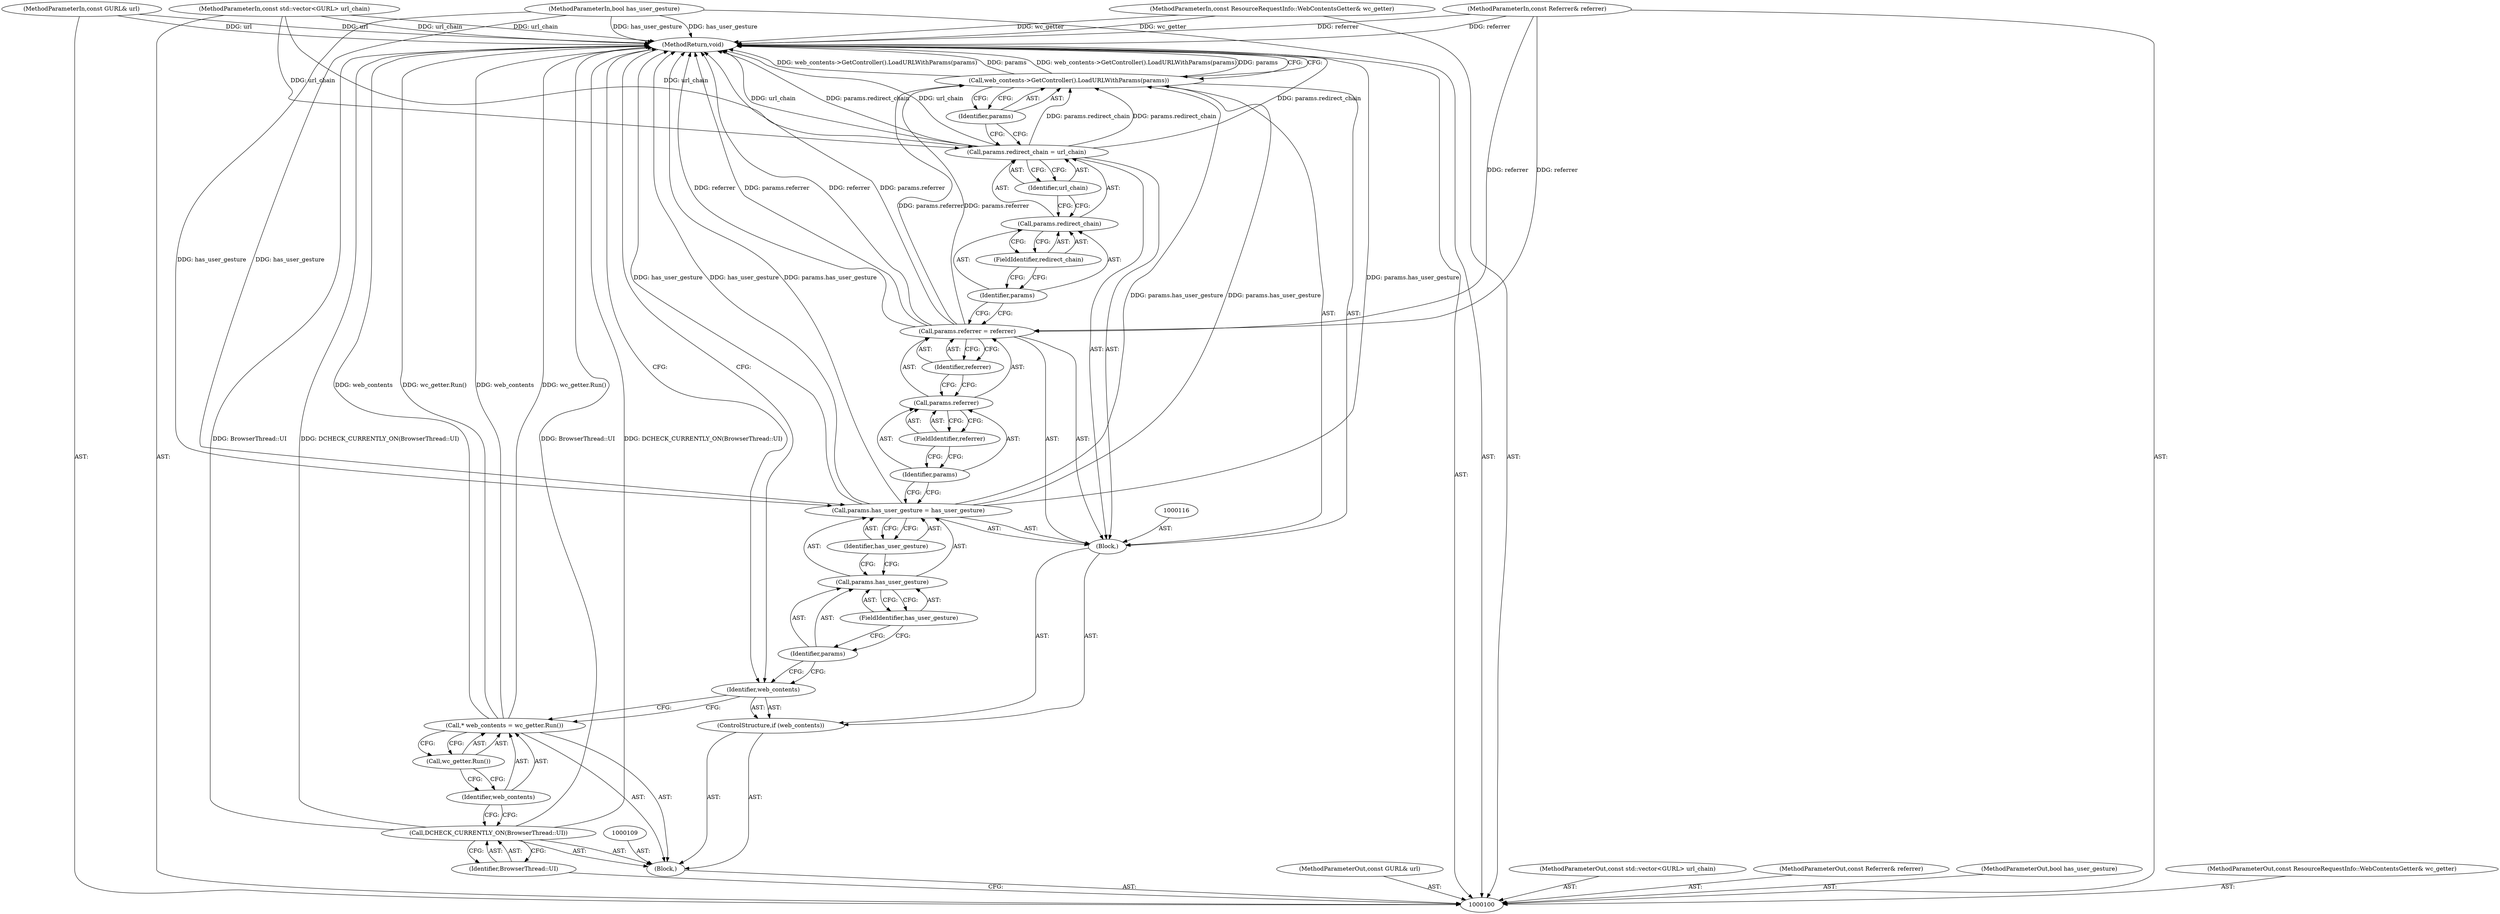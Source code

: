 digraph "1_Chrome_2f81d000fdb5331121cba7ff81dfaaec25b520a5_3" {
"1000134" [label="(MethodReturn,void)"];
"1000113" [label="(ControlStructure,if (web_contents))"];
"1000114" [label="(Identifier,web_contents)"];
"1000115" [label="(Block,)"];
"1000120" [label="(FieldIdentifier,has_user_gesture)"];
"1000121" [label="(Identifier,has_user_gesture)"];
"1000117" [label="(Call,params.has_user_gesture = has_user_gesture)"];
"1000118" [label="(Call,params.has_user_gesture)"];
"1000119" [label="(Identifier,params)"];
"1000125" [label="(FieldIdentifier,referrer)"];
"1000126" [label="(Identifier,referrer)"];
"1000122" [label="(Call,params.referrer = referrer)"];
"1000123" [label="(Call,params.referrer)"];
"1000124" [label="(Identifier,params)"];
"1000130" [label="(FieldIdentifier,redirect_chain)"];
"1000131" [label="(Identifier,url_chain)"];
"1000127" [label="(Call,params.redirect_chain = url_chain)"];
"1000128" [label="(Call,params.redirect_chain)"];
"1000129" [label="(Identifier,params)"];
"1000132" [label="(Call,web_contents->GetController().LoadURLWithParams(params))"];
"1000133" [label="(Identifier,params)"];
"1000101" [label="(MethodParameterIn,const GURL& url)"];
"1000166" [label="(MethodParameterOut,const GURL& url)"];
"1000102" [label="(MethodParameterIn,const std::vector<GURL> url_chain)"];
"1000167" [label="(MethodParameterOut,const std::vector<GURL> url_chain)"];
"1000103" [label="(MethodParameterIn,const Referrer& referrer)"];
"1000168" [label="(MethodParameterOut,const Referrer& referrer)"];
"1000104" [label="(MethodParameterIn,bool has_user_gesture)"];
"1000169" [label="(MethodParameterOut,bool has_user_gesture)"];
"1000105" [label="(MethodParameterIn,const ResourceRequestInfo::WebContentsGetter& wc_getter)"];
"1000170" [label="(MethodParameterOut,const ResourceRequestInfo::WebContentsGetter& wc_getter)"];
"1000106" [label="(Block,)"];
"1000108" [label="(Identifier,BrowserThread::UI)"];
"1000107" [label="(Call,DCHECK_CURRENTLY_ON(BrowserThread::UI))"];
"1000110" [label="(Call,* web_contents = wc_getter.Run())"];
"1000111" [label="(Identifier,web_contents)"];
"1000112" [label="(Call,wc_getter.Run())"];
"1000134" -> "1000100"  [label="AST: "];
"1000134" -> "1000132"  [label="CFG: "];
"1000134" -> "1000114"  [label="CFG: "];
"1000122" -> "1000134"  [label="DDG: referrer"];
"1000122" -> "1000134"  [label="DDG: params.referrer"];
"1000107" -> "1000134"  [label="DDG: BrowserThread::UI"];
"1000107" -> "1000134"  [label="DDG: DCHECK_CURRENTLY_ON(BrowserThread::UI)"];
"1000104" -> "1000134"  [label="DDG: has_user_gesture"];
"1000105" -> "1000134"  [label="DDG: wc_getter"];
"1000103" -> "1000134"  [label="DDG: referrer"];
"1000117" -> "1000134"  [label="DDG: has_user_gesture"];
"1000117" -> "1000134"  [label="DDG: params.has_user_gesture"];
"1000127" -> "1000134"  [label="DDG: params.redirect_chain"];
"1000127" -> "1000134"  [label="DDG: url_chain"];
"1000110" -> "1000134"  [label="DDG: web_contents"];
"1000110" -> "1000134"  [label="DDG: wc_getter.Run()"];
"1000132" -> "1000134"  [label="DDG: web_contents->GetController().LoadURLWithParams(params)"];
"1000132" -> "1000134"  [label="DDG: params"];
"1000102" -> "1000134"  [label="DDG: url_chain"];
"1000101" -> "1000134"  [label="DDG: url"];
"1000113" -> "1000106"  [label="AST: "];
"1000114" -> "1000113"  [label="AST: "];
"1000115" -> "1000113"  [label="AST: "];
"1000114" -> "1000113"  [label="AST: "];
"1000114" -> "1000110"  [label="CFG: "];
"1000119" -> "1000114"  [label="CFG: "];
"1000134" -> "1000114"  [label="CFG: "];
"1000115" -> "1000113"  [label="AST: "];
"1000116" -> "1000115"  [label="AST: "];
"1000117" -> "1000115"  [label="AST: "];
"1000122" -> "1000115"  [label="AST: "];
"1000127" -> "1000115"  [label="AST: "];
"1000132" -> "1000115"  [label="AST: "];
"1000120" -> "1000118"  [label="AST: "];
"1000120" -> "1000119"  [label="CFG: "];
"1000118" -> "1000120"  [label="CFG: "];
"1000121" -> "1000117"  [label="AST: "];
"1000121" -> "1000118"  [label="CFG: "];
"1000117" -> "1000121"  [label="CFG: "];
"1000117" -> "1000115"  [label="AST: "];
"1000117" -> "1000121"  [label="CFG: "];
"1000118" -> "1000117"  [label="AST: "];
"1000121" -> "1000117"  [label="AST: "];
"1000124" -> "1000117"  [label="CFG: "];
"1000117" -> "1000134"  [label="DDG: has_user_gesture"];
"1000117" -> "1000134"  [label="DDG: params.has_user_gesture"];
"1000104" -> "1000117"  [label="DDG: has_user_gesture"];
"1000117" -> "1000132"  [label="DDG: params.has_user_gesture"];
"1000118" -> "1000117"  [label="AST: "];
"1000118" -> "1000120"  [label="CFG: "];
"1000119" -> "1000118"  [label="AST: "];
"1000120" -> "1000118"  [label="AST: "];
"1000121" -> "1000118"  [label="CFG: "];
"1000119" -> "1000118"  [label="AST: "];
"1000119" -> "1000114"  [label="CFG: "];
"1000120" -> "1000119"  [label="CFG: "];
"1000125" -> "1000123"  [label="AST: "];
"1000125" -> "1000124"  [label="CFG: "];
"1000123" -> "1000125"  [label="CFG: "];
"1000126" -> "1000122"  [label="AST: "];
"1000126" -> "1000123"  [label="CFG: "];
"1000122" -> "1000126"  [label="CFG: "];
"1000122" -> "1000115"  [label="AST: "];
"1000122" -> "1000126"  [label="CFG: "];
"1000123" -> "1000122"  [label="AST: "];
"1000126" -> "1000122"  [label="AST: "];
"1000129" -> "1000122"  [label="CFG: "];
"1000122" -> "1000134"  [label="DDG: referrer"];
"1000122" -> "1000134"  [label="DDG: params.referrer"];
"1000103" -> "1000122"  [label="DDG: referrer"];
"1000122" -> "1000132"  [label="DDG: params.referrer"];
"1000123" -> "1000122"  [label="AST: "];
"1000123" -> "1000125"  [label="CFG: "];
"1000124" -> "1000123"  [label="AST: "];
"1000125" -> "1000123"  [label="AST: "];
"1000126" -> "1000123"  [label="CFG: "];
"1000124" -> "1000123"  [label="AST: "];
"1000124" -> "1000117"  [label="CFG: "];
"1000125" -> "1000124"  [label="CFG: "];
"1000130" -> "1000128"  [label="AST: "];
"1000130" -> "1000129"  [label="CFG: "];
"1000128" -> "1000130"  [label="CFG: "];
"1000131" -> "1000127"  [label="AST: "];
"1000131" -> "1000128"  [label="CFG: "];
"1000127" -> "1000131"  [label="CFG: "];
"1000127" -> "1000115"  [label="AST: "];
"1000127" -> "1000131"  [label="CFG: "];
"1000128" -> "1000127"  [label="AST: "];
"1000131" -> "1000127"  [label="AST: "];
"1000133" -> "1000127"  [label="CFG: "];
"1000127" -> "1000134"  [label="DDG: params.redirect_chain"];
"1000127" -> "1000134"  [label="DDG: url_chain"];
"1000102" -> "1000127"  [label="DDG: url_chain"];
"1000127" -> "1000132"  [label="DDG: params.redirect_chain"];
"1000128" -> "1000127"  [label="AST: "];
"1000128" -> "1000130"  [label="CFG: "];
"1000129" -> "1000128"  [label="AST: "];
"1000130" -> "1000128"  [label="AST: "];
"1000131" -> "1000128"  [label="CFG: "];
"1000129" -> "1000128"  [label="AST: "];
"1000129" -> "1000122"  [label="CFG: "];
"1000130" -> "1000129"  [label="CFG: "];
"1000132" -> "1000115"  [label="AST: "];
"1000132" -> "1000133"  [label="CFG: "];
"1000133" -> "1000132"  [label="AST: "];
"1000134" -> "1000132"  [label="CFG: "];
"1000132" -> "1000134"  [label="DDG: web_contents->GetController().LoadURLWithParams(params)"];
"1000132" -> "1000134"  [label="DDG: params"];
"1000122" -> "1000132"  [label="DDG: params.referrer"];
"1000117" -> "1000132"  [label="DDG: params.has_user_gesture"];
"1000127" -> "1000132"  [label="DDG: params.redirect_chain"];
"1000133" -> "1000132"  [label="AST: "];
"1000133" -> "1000127"  [label="CFG: "];
"1000132" -> "1000133"  [label="CFG: "];
"1000101" -> "1000100"  [label="AST: "];
"1000101" -> "1000134"  [label="DDG: url"];
"1000166" -> "1000100"  [label="AST: "];
"1000102" -> "1000100"  [label="AST: "];
"1000102" -> "1000134"  [label="DDG: url_chain"];
"1000102" -> "1000127"  [label="DDG: url_chain"];
"1000167" -> "1000100"  [label="AST: "];
"1000103" -> "1000100"  [label="AST: "];
"1000103" -> "1000134"  [label="DDG: referrer"];
"1000103" -> "1000122"  [label="DDG: referrer"];
"1000168" -> "1000100"  [label="AST: "];
"1000104" -> "1000100"  [label="AST: "];
"1000104" -> "1000134"  [label="DDG: has_user_gesture"];
"1000104" -> "1000117"  [label="DDG: has_user_gesture"];
"1000169" -> "1000100"  [label="AST: "];
"1000105" -> "1000100"  [label="AST: "];
"1000105" -> "1000134"  [label="DDG: wc_getter"];
"1000170" -> "1000100"  [label="AST: "];
"1000106" -> "1000100"  [label="AST: "];
"1000107" -> "1000106"  [label="AST: "];
"1000109" -> "1000106"  [label="AST: "];
"1000110" -> "1000106"  [label="AST: "];
"1000113" -> "1000106"  [label="AST: "];
"1000108" -> "1000107"  [label="AST: "];
"1000108" -> "1000100"  [label="CFG: "];
"1000107" -> "1000108"  [label="CFG: "];
"1000107" -> "1000106"  [label="AST: "];
"1000107" -> "1000108"  [label="CFG: "];
"1000108" -> "1000107"  [label="AST: "];
"1000111" -> "1000107"  [label="CFG: "];
"1000107" -> "1000134"  [label="DDG: BrowserThread::UI"];
"1000107" -> "1000134"  [label="DDG: DCHECK_CURRENTLY_ON(BrowserThread::UI)"];
"1000110" -> "1000106"  [label="AST: "];
"1000110" -> "1000112"  [label="CFG: "];
"1000111" -> "1000110"  [label="AST: "];
"1000112" -> "1000110"  [label="AST: "];
"1000114" -> "1000110"  [label="CFG: "];
"1000110" -> "1000134"  [label="DDG: web_contents"];
"1000110" -> "1000134"  [label="DDG: wc_getter.Run()"];
"1000111" -> "1000110"  [label="AST: "];
"1000111" -> "1000107"  [label="CFG: "];
"1000112" -> "1000111"  [label="CFG: "];
"1000112" -> "1000110"  [label="AST: "];
"1000112" -> "1000111"  [label="CFG: "];
"1000110" -> "1000112"  [label="CFG: "];
}
